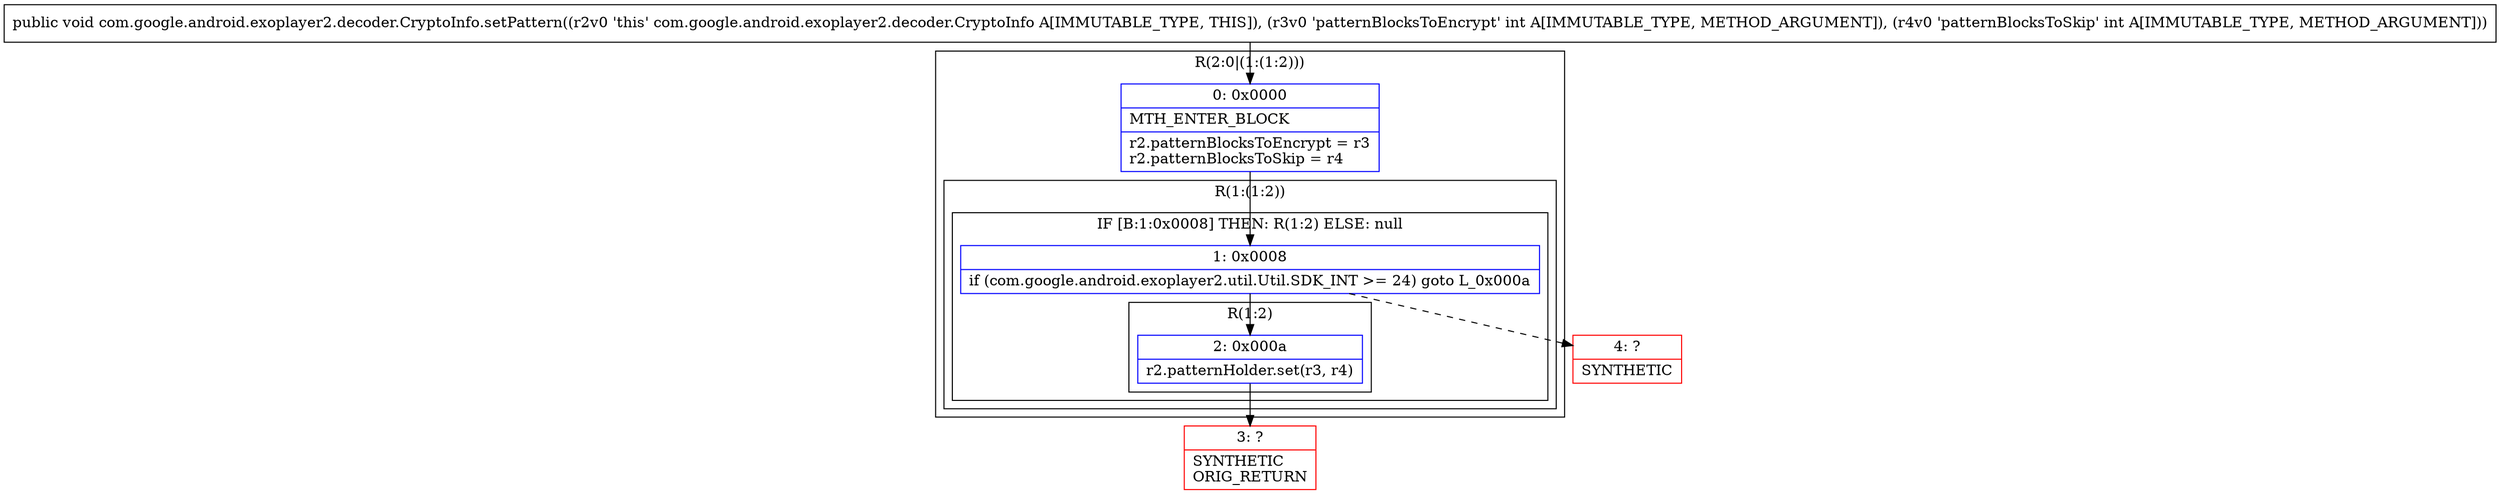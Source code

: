 digraph "CFG forcom.google.android.exoplayer2.decoder.CryptoInfo.setPattern(II)V" {
subgraph cluster_Region_1367061092 {
label = "R(2:0|(1:(1:2)))";
node [shape=record,color=blue];
Node_0 [shape=record,label="{0\:\ 0x0000|MTH_ENTER_BLOCK\l|r2.patternBlocksToEncrypt = r3\lr2.patternBlocksToSkip = r4\l}"];
subgraph cluster_Region_1632821568 {
label = "R(1:(1:2))";
node [shape=record,color=blue];
subgraph cluster_IfRegion_1333177827 {
label = "IF [B:1:0x0008] THEN: R(1:2) ELSE: null";
node [shape=record,color=blue];
Node_1 [shape=record,label="{1\:\ 0x0008|if (com.google.android.exoplayer2.util.Util.SDK_INT \>= 24) goto L_0x000a\l}"];
subgraph cluster_Region_1602270049 {
label = "R(1:2)";
node [shape=record,color=blue];
Node_2 [shape=record,label="{2\:\ 0x000a|r2.patternHolder.set(r3, r4)\l}"];
}
}
}
}
Node_3 [shape=record,color=red,label="{3\:\ ?|SYNTHETIC\lORIG_RETURN\l}"];
Node_4 [shape=record,color=red,label="{4\:\ ?|SYNTHETIC\l}"];
MethodNode[shape=record,label="{public void com.google.android.exoplayer2.decoder.CryptoInfo.setPattern((r2v0 'this' com.google.android.exoplayer2.decoder.CryptoInfo A[IMMUTABLE_TYPE, THIS]), (r3v0 'patternBlocksToEncrypt' int A[IMMUTABLE_TYPE, METHOD_ARGUMENT]), (r4v0 'patternBlocksToSkip' int A[IMMUTABLE_TYPE, METHOD_ARGUMENT])) }"];
MethodNode -> Node_0;
Node_0 -> Node_1;
Node_1 -> Node_2;
Node_1 -> Node_4[style=dashed];
Node_2 -> Node_3;
}

